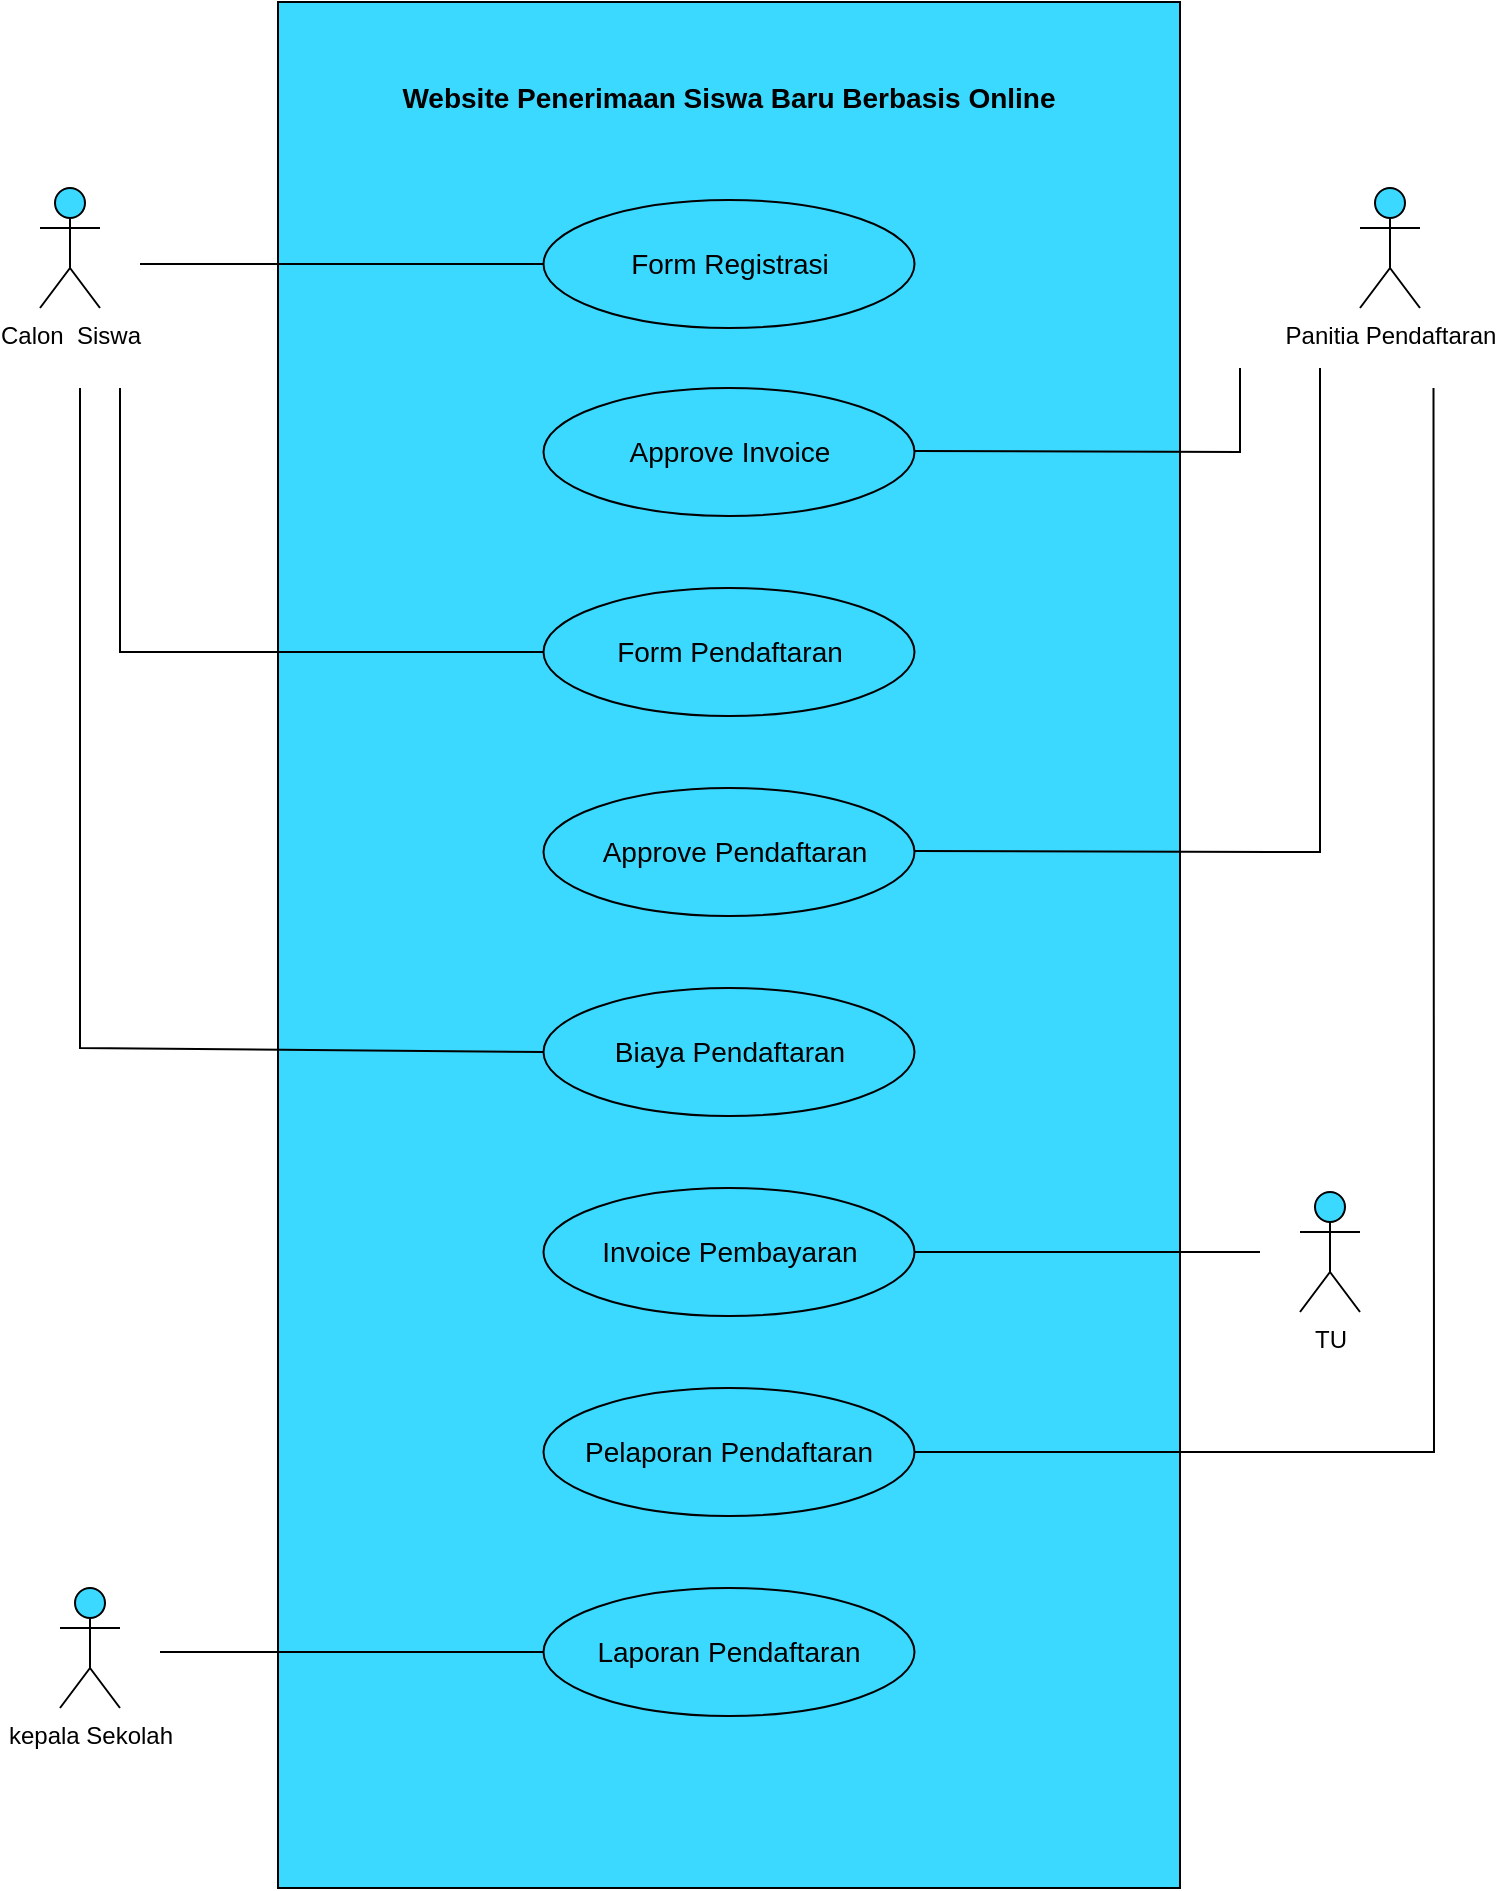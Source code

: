 <mxfile version="20.2.8" type="github">
  <diagram id="2KIT96QI7-xPNKFdnTv3" name="Halaman-1">
    <mxGraphModel dx="1422" dy="1923" grid="1" gridSize="10" guides="1" tooltips="1" connect="1" arrows="1" fold="1" page="1" pageScale="1" pageWidth="827" pageHeight="1169" math="0" shadow="0">
      <root>
        <mxCell id="0" />
        <mxCell id="1" parent="0" />
        <mxCell id="y96FYoVAzyEVzs2pSNnv-1" value="" style="rounded=0;whiteSpace=wrap;html=1;fillColor=#3BD8FF;" parent="1" vertex="1">
          <mxGeometry x="249" y="-13" width="451" height="943" as="geometry" />
        </mxCell>
        <mxCell id="y96FYoVAzyEVzs2pSNnv-2" value="Calon&amp;nbsp; Siswa" style="shape=umlActor;verticalLabelPosition=bottom;verticalAlign=top;html=1;outlineConnect=0;strokeColor=#000000;fillColor=#3BD8FF;" parent="1" vertex="1">
          <mxGeometry x="130" y="80" width="30" height="60" as="geometry" />
        </mxCell>
        <mxCell id="y96FYoVAzyEVzs2pSNnv-4" value="TU" style="shape=umlActor;verticalLabelPosition=bottom;verticalAlign=top;html=1;outlineConnect=0;strokeColor=#000000;fillColor=#3BD8FF;" parent="1" vertex="1">
          <mxGeometry x="760" y="582" width="30" height="60" as="geometry" />
        </mxCell>
        <mxCell id="y96FYoVAzyEVzs2pSNnv-5" value="kepala Sekolah" style="shape=umlActor;verticalLabelPosition=bottom;verticalAlign=top;html=1;outlineConnect=0;strokeColor=#000000;fillColor=#3BD8FF;" parent="1" vertex="1">
          <mxGeometry x="140" y="780" width="30" height="60" as="geometry" />
        </mxCell>
        <mxCell id="y96FYoVAzyEVzs2pSNnv-6" value="Panitia Pendaftaran" style="shape=umlActor;verticalLabelPosition=bottom;verticalAlign=top;html=1;outlineConnect=0;strokeColor=#000000;fillColor=#3BD8FF;" parent="1" vertex="1">
          <mxGeometry x="790" y="80" width="30" height="60" as="geometry" />
        </mxCell>
        <mxCell id="y96FYoVAzyEVzs2pSNnv-9" value="&lt;b&gt;&lt;font style=&quot;font-size: 14px;&quot;&gt;Website Penerimaan Siswa Baru Berbasis Online&lt;/font&gt;&lt;/b&gt;" style="text;html=1;strokeColor=none;fillColor=none;align=center;verticalAlign=middle;whiteSpace=wrap;rounded=0;" parent="1" vertex="1">
          <mxGeometry x="299.25" y="20" width="350.5" height="30" as="geometry" />
        </mxCell>
        <mxCell id="y96FYoVAzyEVzs2pSNnv-11" value="" style="ellipse;whiteSpace=wrap;html=1;fontSize=14;strokeColor=#000000;fillColor=#3BD8FF;" parent="1" vertex="1">
          <mxGeometry x="381.75" y="86" width="185.5" height="64" as="geometry" />
        </mxCell>
        <mxCell id="y96FYoVAzyEVzs2pSNnv-12" value="Form Registrasi" style="text;html=1;strokeColor=none;fillColor=none;align=center;verticalAlign=middle;whiteSpace=wrap;rounded=0;fontSize=14;" parent="1" vertex="1">
          <mxGeometry x="409.5" y="103" width="130" height="30" as="geometry" />
        </mxCell>
        <mxCell id="y96FYoVAzyEVzs2pSNnv-13" value="" style="ellipse;whiteSpace=wrap;html=1;fontSize=14;strokeColor=#000000;fillColor=#3BD8FF;" parent="1" vertex="1">
          <mxGeometry x="381.75" y="180" width="185.5" height="64" as="geometry" />
        </mxCell>
        <mxCell id="y96FYoVAzyEVzs2pSNnv-14" value="Approve Invoice" style="text;html=1;strokeColor=none;fillColor=none;align=center;verticalAlign=middle;whiteSpace=wrap;rounded=0;fontSize=14;" parent="1" vertex="1">
          <mxGeometry x="401.5" y="197" width="146" height="30" as="geometry" />
        </mxCell>
        <mxCell id="y96FYoVAzyEVzs2pSNnv-16" value="" style="endArrow=none;html=1;rounded=0;fontSize=14;entryX=0;entryY=0.5;entryDx=0;entryDy=0;" parent="1" target="y96FYoVAzyEVzs2pSNnv-11" edge="1">
          <mxGeometry width="50" height="50" relative="1" as="geometry">
            <mxPoint x="180" y="118" as="sourcePoint" />
            <mxPoint x="440" y="200" as="targetPoint" />
          </mxGeometry>
        </mxCell>
        <mxCell id="y96FYoVAzyEVzs2pSNnv-18" value="" style="ellipse;whiteSpace=wrap;html=1;fontSize=14;strokeColor=#000000;fillColor=#3BD8FF;" parent="1" vertex="1">
          <mxGeometry x="381.75" y="280" width="185.5" height="64" as="geometry" />
        </mxCell>
        <mxCell id="y96FYoVAzyEVzs2pSNnv-19" value="Form Pendaftaran" style="text;html=1;strokeColor=none;fillColor=none;align=center;verticalAlign=middle;whiteSpace=wrap;rounded=0;fontSize=14;" parent="1" vertex="1">
          <mxGeometry x="409.5" y="297" width="130" height="30" as="geometry" />
        </mxCell>
        <mxCell id="y96FYoVAzyEVzs2pSNnv-20" value="" style="endArrow=none;html=1;rounded=0;fontSize=14;" parent="1" edge="1">
          <mxGeometry width="50" height="50" relative="1" as="geometry">
            <mxPoint x="567.25" y="211.5" as="sourcePoint" />
            <mxPoint x="730" y="170" as="targetPoint" />
            <Array as="points">
              <mxPoint x="730" y="212" />
            </Array>
          </mxGeometry>
        </mxCell>
        <mxCell id="y96FYoVAzyEVzs2pSNnv-21" value="" style="ellipse;whiteSpace=wrap;html=1;fontSize=14;strokeColor=#000000;fillColor=#3BD8FF;" parent="1" vertex="1">
          <mxGeometry x="381.75" y="380" width="185.5" height="64" as="geometry" />
        </mxCell>
        <mxCell id="y96FYoVAzyEVzs2pSNnv-22" value="Approve Pendaftaran" style="text;html=1;strokeColor=none;fillColor=none;align=center;verticalAlign=middle;whiteSpace=wrap;rounded=0;fontSize=14;" parent="1" vertex="1">
          <mxGeometry x="401.5" y="397" width="150.5" height="30" as="geometry" />
        </mxCell>
        <mxCell id="y96FYoVAzyEVzs2pSNnv-23" value="" style="endArrow=none;html=1;rounded=0;fontSize=14;" parent="1" edge="1">
          <mxGeometry width="50" height="50" relative="1" as="geometry">
            <mxPoint x="567.25" y="411.5" as="sourcePoint" />
            <mxPoint x="770" y="170" as="targetPoint" />
            <Array as="points">
              <mxPoint x="770" y="412" />
            </Array>
          </mxGeometry>
        </mxCell>
        <mxCell id="y96FYoVAzyEVzs2pSNnv-24" value="" style="ellipse;whiteSpace=wrap;html=1;fontSize=14;strokeColor=#000000;fillColor=#3BD8FF;" parent="1" vertex="1">
          <mxGeometry x="381.75" y="480" width="185.5" height="64" as="geometry" />
        </mxCell>
        <mxCell id="y96FYoVAzyEVzs2pSNnv-25" value="Biaya Pendaftaran" style="text;html=1;strokeColor=none;fillColor=none;align=center;verticalAlign=middle;whiteSpace=wrap;rounded=0;fontSize=14;" parent="1" vertex="1">
          <mxGeometry x="409.5" y="497" width="130" height="30" as="geometry" />
        </mxCell>
        <mxCell id="y96FYoVAzyEVzs2pSNnv-26" value="" style="ellipse;whiteSpace=wrap;html=1;fontSize=14;strokeColor=#000000;fillColor=#3BD8FF;" parent="1" vertex="1">
          <mxGeometry x="381.75" y="580" width="185.5" height="64" as="geometry" />
        </mxCell>
        <mxCell id="y96FYoVAzyEVzs2pSNnv-27" value="Invoice Pembayaran" style="text;html=1;strokeColor=none;fillColor=none;align=center;verticalAlign=middle;whiteSpace=wrap;rounded=0;fontSize=14;" parent="1" vertex="1">
          <mxGeometry x="409.5" y="597" width="130" height="30" as="geometry" />
        </mxCell>
        <mxCell id="y96FYoVAzyEVzs2pSNnv-28" value="" style="endArrow=none;html=1;rounded=0;fontSize=14;exitX=0;exitY=0.5;exitDx=0;exitDy=0;" parent="1" source="y96FYoVAzyEVzs2pSNnv-18" edge="1">
          <mxGeometry width="50" height="50" relative="1" as="geometry">
            <mxPoint x="510" y="470" as="sourcePoint" />
            <mxPoint x="170" y="180" as="targetPoint" />
            <Array as="points">
              <mxPoint x="170" y="312" />
            </Array>
          </mxGeometry>
        </mxCell>
        <mxCell id="y96FYoVAzyEVzs2pSNnv-29" value="" style="endArrow=none;html=1;rounded=0;fontSize=14;exitX=0;exitY=0.5;exitDx=0;exitDy=0;" parent="1" edge="1">
          <mxGeometry width="50" height="50" relative="1" as="geometry">
            <mxPoint x="381.75" y="512" as="sourcePoint" />
            <mxPoint x="150" y="180" as="targetPoint" />
            <Array as="points">
              <mxPoint x="150" y="510" />
            </Array>
          </mxGeometry>
        </mxCell>
        <mxCell id="y96FYoVAzyEVzs2pSNnv-31" value="" style="endArrow=none;html=1;rounded=0;fontSize=14;exitX=1;exitY=0.5;exitDx=0;exitDy=0;" parent="1" source="y96FYoVAzyEVzs2pSNnv-26" edge="1">
          <mxGeometry width="50" height="50" relative="1" as="geometry">
            <mxPoint x="520" y="470" as="sourcePoint" />
            <mxPoint x="740" y="612" as="targetPoint" />
          </mxGeometry>
        </mxCell>
        <mxCell id="y96FYoVAzyEVzs2pSNnv-33" value="" style="ellipse;whiteSpace=wrap;html=1;fontSize=14;strokeColor=#000000;fillColor=#3BD8FF;" parent="1" vertex="1">
          <mxGeometry x="381.75" y="680" width="185.5" height="64" as="geometry" />
        </mxCell>
        <mxCell id="y96FYoVAzyEVzs2pSNnv-34" value="Pelaporan Pendaftaran" style="text;html=1;strokeColor=none;fillColor=none;align=center;verticalAlign=middle;whiteSpace=wrap;rounded=0;fontSize=14;" parent="1" vertex="1">
          <mxGeometry x="394.25" y="697" width="160.5" height="30" as="geometry" />
        </mxCell>
        <mxCell id="y96FYoVAzyEVzs2pSNnv-35" value="" style="endArrow=none;html=1;rounded=0;fontSize=14;exitX=1;exitY=0.5;exitDx=0;exitDy=0;" parent="1" source="y96FYoVAzyEVzs2pSNnv-33" edge="1">
          <mxGeometry width="50" height="50" relative="1" as="geometry">
            <mxPoint x="624" y="421.5" as="sourcePoint" />
            <mxPoint x="826.75" y="180" as="targetPoint" />
            <Array as="points">
              <mxPoint x="827" y="712" />
            </Array>
          </mxGeometry>
        </mxCell>
        <mxCell id="y96FYoVAzyEVzs2pSNnv-36" value="" style="ellipse;whiteSpace=wrap;html=1;fontSize=14;strokeColor=#000000;fillColor=#3BD8FF;" parent="1" vertex="1">
          <mxGeometry x="381.75" y="780" width="185.5" height="64" as="geometry" />
        </mxCell>
        <mxCell id="y96FYoVAzyEVzs2pSNnv-37" value="Laporan Pendaftaran" style="text;html=1;strokeColor=none;fillColor=none;align=center;verticalAlign=middle;whiteSpace=wrap;rounded=0;fontSize=14;" parent="1" vertex="1">
          <mxGeometry x="394.25" y="797" width="160.5" height="30" as="geometry" />
        </mxCell>
        <mxCell id="y96FYoVAzyEVzs2pSNnv-38" value="" style="endArrow=none;html=1;rounded=0;fontSize=14;entryX=0;entryY=0.5;entryDx=0;entryDy=0;" parent="1" target="y96FYoVAzyEVzs2pSNnv-36" edge="1">
          <mxGeometry width="50" height="50" relative="1" as="geometry">
            <mxPoint x="190" y="812" as="sourcePoint" />
            <mxPoint x="590" y="690" as="targetPoint" />
          </mxGeometry>
        </mxCell>
      </root>
    </mxGraphModel>
  </diagram>
</mxfile>
